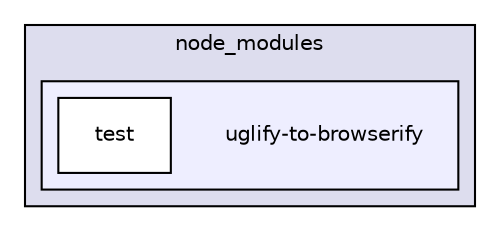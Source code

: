 digraph "gulp-src/node_modules/gulp-uglify/node_modules/uglify-js/node_modules/uglify-to-browserify" {
  compound=true
  node [ fontsize="10", fontname="Helvetica"];
  edge [ labelfontsize="10", labelfontname="Helvetica"];
  subgraph clusterdir_03539ce815decd03f9872d96221e0e8e {
    graph [ bgcolor="#ddddee", pencolor="black", label="node_modules" fontname="Helvetica", fontsize="10", URL="dir_03539ce815decd03f9872d96221e0e8e.html"]
  subgraph clusterdir_0329381345ea384ecb048ac918285a0b {
    graph [ bgcolor="#eeeeff", pencolor="black", label="" URL="dir_0329381345ea384ecb048ac918285a0b.html"];
    dir_0329381345ea384ecb048ac918285a0b [shape=plaintext label="uglify-to-browserify"];
    dir_b28630f4364ec44954ca33180b11b345 [shape=box label="test" color="black" fillcolor="white" style="filled" URL="dir_b28630f4364ec44954ca33180b11b345.html"];
  }
  }
}
